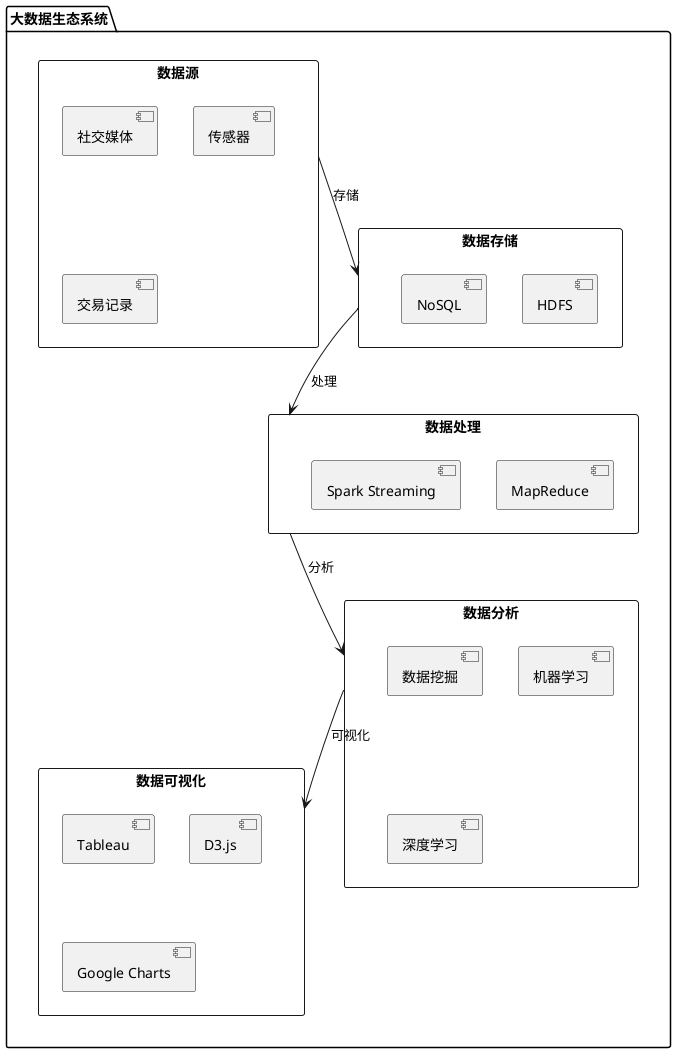@startuml
package "大数据生态系统" {
  rectangle "数据源" {
    [社交媒体]
    [传感器]
    [交易记录]
  }

  rectangle "数据存储" {
    [HDFS]
    [NoSQL]
  }

  rectangle "数据处理" {
    [MapReduce]
    [Spark Streaming]
  }

  rectangle "数据分析" {
    [数据挖掘]
    [机器学习]
    [深度学习]
  }

  rectangle "数据可视化" {
    [Tableau]
    [D3.js]
    [Google Charts]
  }

  "数据源" -down-> "数据存储" : 存储
  "数据存储" -down-> "数据处理" : 处理
  "数据处理" -down-> "数据分析" : 分析
  "数据分析" -down-> "数据可视化" : 可视化
}
@enduml
